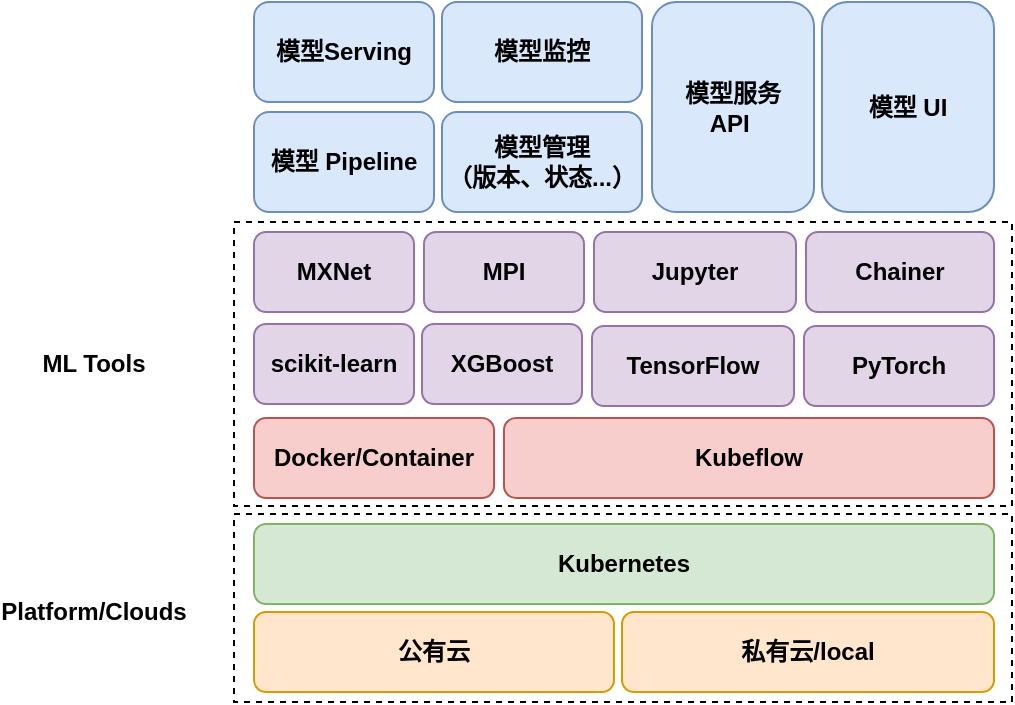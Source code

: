<mxfile version="16.6.6" type="github">
  <diagram id="nuRA4hduTNOBmzphRDFL" name="Page-1">
    <mxGraphModel dx="1422" dy="762" grid="1" gridSize="10" guides="1" tooltips="1" connect="1" arrows="1" fold="1" page="1" pageScale="1" pageWidth="827" pageHeight="1169" math="0" shadow="0">
      <root>
        <mxCell id="0" />
        <mxCell id="1" parent="0" />
        <mxCell id="RiBdfb4PTlq3LOldkcuU-3" value="" style="rounded=0;whiteSpace=wrap;html=1;dashed=1;fontStyle=1" vertex="1" parent="1">
          <mxGeometry x="230" y="390" width="389" height="142" as="geometry" />
        </mxCell>
        <mxCell id="-rjAJHLTLCYnk1fCZFQO-21" value="" style="rounded=0;whiteSpace=wrap;html=1;dashed=1;fontStyle=1" parent="1" vertex="1">
          <mxGeometry x="230" y="536" width="389" height="94" as="geometry" />
        </mxCell>
        <mxCell id="-rjAJHLTLCYnk1fCZFQO-2" value="Kubernetes" style="rounded=1;whiteSpace=wrap;html=1;fillColor=#d5e8d4;strokeColor=#82b366;fontStyle=1" parent="1" vertex="1">
          <mxGeometry x="240" y="541" width="370" height="40" as="geometry" />
        </mxCell>
        <mxCell id="-rjAJHLTLCYnk1fCZFQO-3" value="公有云" style="rounded=1;whiteSpace=wrap;html=1;fillColor=#ffe6cc;strokeColor=#d79b00;fontStyle=1" parent="1" vertex="1">
          <mxGeometry x="240" y="585" width="180" height="40" as="geometry" />
        </mxCell>
        <mxCell id="-rjAJHLTLCYnk1fCZFQO-4" value="私有云/local" style="rounded=1;whiteSpace=wrap;html=1;fillColor=#ffe6cc;strokeColor=#d79b00;fontStyle=1" parent="1" vertex="1">
          <mxGeometry x="424" y="585" width="186" height="40" as="geometry" />
        </mxCell>
        <mxCell id="-rjAJHLTLCYnk1fCZFQO-5" value="Kubeflow" style="rounded=1;whiteSpace=wrap;html=1;fillColor=#f8cecc;strokeColor=#b85450;fontStyle=1" parent="1" vertex="1">
          <mxGeometry x="365" y="488" width="245" height="40" as="geometry" />
        </mxCell>
        <mxCell id="-rjAJHLTLCYnk1fCZFQO-6" value="Docker/Container" style="rounded=1;whiteSpace=wrap;html=1;fillColor=#f8cecc;strokeColor=#b85450;fontStyle=1" parent="1" vertex="1">
          <mxGeometry x="240" y="488" width="120" height="40" as="geometry" />
        </mxCell>
        <mxCell id="-rjAJHLTLCYnk1fCZFQO-7" value="TensorFlow" style="rounded=1;whiteSpace=wrap;html=1;fillColor=#e1d5e7;strokeColor=#9673a6;fontStyle=1" parent="1" vertex="1">
          <mxGeometry x="409" y="442" width="101" height="40" as="geometry" />
        </mxCell>
        <mxCell id="-rjAJHLTLCYnk1fCZFQO-8" value="PyTorch" style="rounded=1;whiteSpace=wrap;html=1;fillColor=#e1d5e7;strokeColor=#9673a6;fontStyle=1" parent="1" vertex="1">
          <mxGeometry x="515" y="442" width="95" height="40" as="geometry" />
        </mxCell>
        <mxCell id="-rjAJHLTLCYnk1fCZFQO-9" value="scikit-learn" style="rounded=1;whiteSpace=wrap;html=1;fillColor=#e1d5e7;strokeColor=#9673a6;fontStyle=1" parent="1" vertex="1">
          <mxGeometry x="240" y="441" width="80" height="40" as="geometry" />
        </mxCell>
        <mxCell id="-rjAJHLTLCYnk1fCZFQO-10" value="XGBoost" style="rounded=1;whiteSpace=wrap;html=1;fillColor=#e1d5e7;strokeColor=#9673a6;fontStyle=1" parent="1" vertex="1">
          <mxGeometry x="324" y="441" width="80" height="40" as="geometry" />
        </mxCell>
        <mxCell id="-rjAJHLTLCYnk1fCZFQO-11" value="MXNet" style="rounded=1;whiteSpace=wrap;html=1;fillColor=#e1d5e7;strokeColor=#9673a6;fontStyle=1" parent="1" vertex="1">
          <mxGeometry x="240" y="395" width="80" height="40" as="geometry" />
        </mxCell>
        <mxCell id="-rjAJHLTLCYnk1fCZFQO-12" value="MPI" style="rounded=1;whiteSpace=wrap;html=1;fillColor=#e1d5e7;strokeColor=#9673a6;fontStyle=1" parent="1" vertex="1">
          <mxGeometry x="325" y="395" width="80" height="40" as="geometry" />
        </mxCell>
        <mxCell id="-rjAJHLTLCYnk1fCZFQO-13" value="Jupyter" style="rounded=1;whiteSpace=wrap;html=1;fillColor=#e1d5e7;strokeColor=#9673a6;fontStyle=1" parent="1" vertex="1">
          <mxGeometry x="410" y="395" width="101" height="40" as="geometry" />
        </mxCell>
        <mxCell id="-rjAJHLTLCYnk1fCZFQO-14" value="Chainer" style="rounded=1;whiteSpace=wrap;html=1;fillColor=#e1d5e7;strokeColor=#9673a6;fontStyle=1" parent="1" vertex="1">
          <mxGeometry x="516" y="395" width="94" height="40" as="geometry" />
        </mxCell>
        <mxCell id="-rjAJHLTLCYnk1fCZFQO-15" value="模型服务 &lt;br&gt;API&amp;nbsp;" style="rounded=1;whiteSpace=wrap;html=1;fillColor=#dae8fc;strokeColor=#6c8ebf;fontStyle=1" parent="1" vertex="1">
          <mxGeometry x="439" y="280" width="81" height="105" as="geometry" />
        </mxCell>
        <mxCell id="-rjAJHLTLCYnk1fCZFQO-17" value="模型监控" style="rounded=1;whiteSpace=wrap;html=1;fillColor=#dae8fc;strokeColor=#6c8ebf;fontStyle=1" parent="1" vertex="1">
          <mxGeometry x="334" y="280" width="100" height="50" as="geometry" />
        </mxCell>
        <mxCell id="-rjAJHLTLCYnk1fCZFQO-18" value="模型Serving" style="rounded=1;whiteSpace=wrap;html=1;fillColor=#dae8fc;strokeColor=#6c8ebf;fontStyle=1" parent="1" vertex="1">
          <mxGeometry x="240" y="280" width="90" height="50" as="geometry" />
        </mxCell>
        <mxCell id="-rjAJHLTLCYnk1fCZFQO-19" value="模型 Pipeline" style="rounded=1;whiteSpace=wrap;html=1;fillColor=#dae8fc;strokeColor=#6c8ebf;fontStyle=1" parent="1" vertex="1">
          <mxGeometry x="240" y="335" width="90" height="50" as="geometry" />
        </mxCell>
        <mxCell id="-rjAJHLTLCYnk1fCZFQO-20" value="模型管理&lt;br&gt;（版本、状态...）" style="rounded=1;whiteSpace=wrap;html=1;fillColor=#dae8fc;strokeColor=#6c8ebf;fontStyle=1" parent="1" vertex="1">
          <mxGeometry x="334" y="335" width="100" height="50" as="geometry" />
        </mxCell>
        <mxCell id="RiBdfb4PTlq3LOldkcuU-1" value="模型 UI" style="rounded=1;whiteSpace=wrap;html=1;fillColor=#dae8fc;strokeColor=#6c8ebf;fontStyle=1" vertex="1" parent="1">
          <mxGeometry x="524" y="280" width="86" height="105" as="geometry" />
        </mxCell>
        <mxCell id="RiBdfb4PTlq3LOldkcuU-2" value="Platform/Clouds" style="text;html=1;strokeColor=none;fillColor=none;align=center;verticalAlign=middle;whiteSpace=wrap;rounded=0;fontStyle=1" vertex="1" parent="1">
          <mxGeometry x="130" y="570" width="60" height="30" as="geometry" />
        </mxCell>
        <mxCell id="RiBdfb4PTlq3LOldkcuU-4" value="ML Tools" style="text;html=1;strokeColor=none;fillColor=none;align=center;verticalAlign=middle;whiteSpace=wrap;rounded=0;fontStyle=1" vertex="1" parent="1">
          <mxGeometry x="130" y="446" width="60" height="30" as="geometry" />
        </mxCell>
      </root>
    </mxGraphModel>
  </diagram>
</mxfile>
